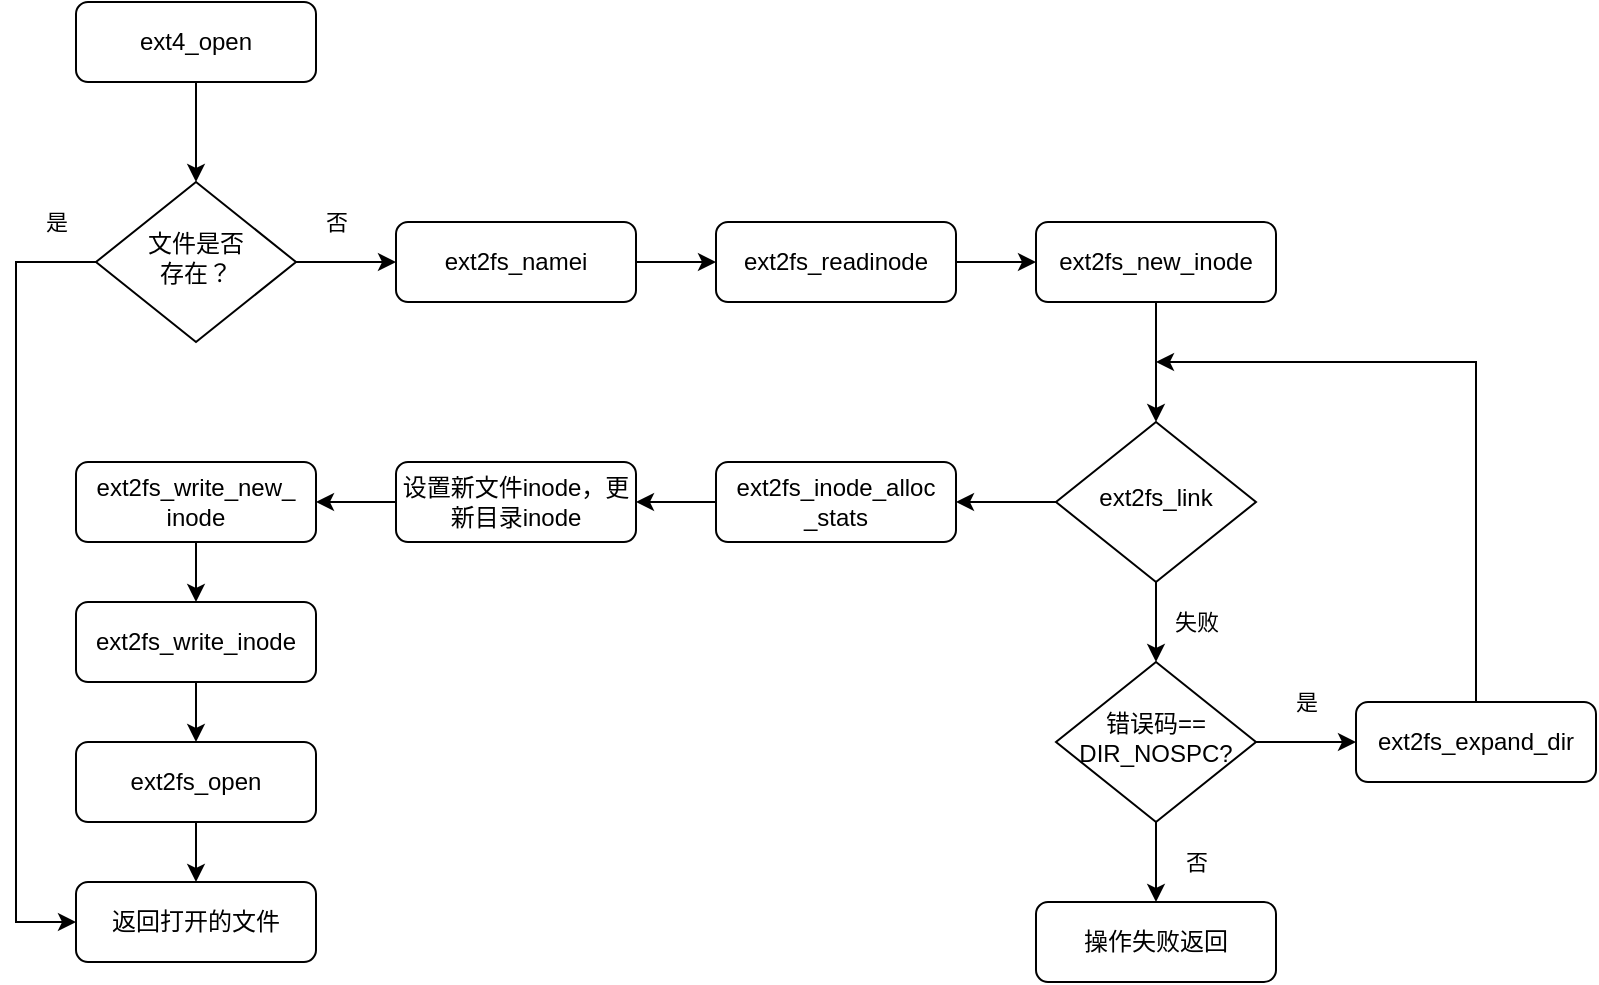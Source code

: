 <mxfile version="21.3.2" type="github">
  <diagram id="C5RBs43oDa-KdzZeNtuy" name="Page-1">
    <mxGraphModel dx="1050" dy="570" grid="1" gridSize="10" guides="1" tooltips="1" connect="1" arrows="1" fold="1" page="1" pageScale="1" pageWidth="500" pageHeight="300" math="0" shadow="0">
      <root>
        <mxCell id="WIyWlLk6GJQsqaUBKTNV-0" />
        <mxCell id="WIyWlLk6GJQsqaUBKTNV-1" parent="WIyWlLk6GJQsqaUBKTNV-0" />
        <mxCell id="37cyVDTIAajDvD5pcmCs-42" value="" style="group;movable=1;resizable=1;rotatable=1;deletable=1;editable=1;locked=0;connectable=1;" vertex="1" connectable="0" parent="WIyWlLk6GJQsqaUBKTNV-1">
          <mxGeometry x="110" y="70" width="790" height="490" as="geometry" />
        </mxCell>
        <mxCell id="WIyWlLk6GJQsqaUBKTNV-3" value="ext4_open" style="rounded=1;whiteSpace=wrap;html=1;fontSize=12;glass=0;strokeWidth=1;shadow=0;movable=1;resizable=1;rotatable=1;deletable=1;editable=1;locked=0;connectable=1;" parent="37cyVDTIAajDvD5pcmCs-42" vertex="1">
          <mxGeometry x="30" width="120" height="40" as="geometry" />
        </mxCell>
        <mxCell id="WIyWlLk6GJQsqaUBKTNV-6" value="文件是否&lt;br&gt;存在？" style="rhombus;whiteSpace=wrap;html=1;shadow=0;fontFamily=Helvetica;fontSize=12;align=center;strokeWidth=1;spacing=6;spacingTop=-4;movable=1;resizable=1;rotatable=1;deletable=1;editable=1;locked=0;connectable=1;" parent="37cyVDTIAajDvD5pcmCs-42" vertex="1">
          <mxGeometry x="40" y="90" width="100" height="80" as="geometry" />
        </mxCell>
        <mxCell id="37cyVDTIAajDvD5pcmCs-15" value="" style="edgeStyle=orthogonalEdgeStyle;rounded=0;orthogonalLoop=1;jettySize=auto;html=1;movable=1;resizable=1;rotatable=1;deletable=1;editable=1;locked=0;connectable=1;" edge="1" parent="37cyVDTIAajDvD5pcmCs-42" source="WIyWlLk6GJQsqaUBKTNV-3" target="WIyWlLk6GJQsqaUBKTNV-6">
          <mxGeometry relative="1" as="geometry" />
        </mxCell>
        <mxCell id="WIyWlLk6GJQsqaUBKTNV-7" value="ext2fs_namei" style="rounded=1;whiteSpace=wrap;html=1;fontSize=12;glass=0;strokeWidth=1;shadow=0;movable=1;resizable=1;rotatable=1;deletable=1;editable=1;locked=0;connectable=1;" parent="37cyVDTIAajDvD5pcmCs-42" vertex="1">
          <mxGeometry x="190" y="110" width="120" height="40" as="geometry" />
        </mxCell>
        <mxCell id="37cyVDTIAajDvD5pcmCs-14" value="否" style="edgeStyle=orthogonalEdgeStyle;rounded=0;orthogonalLoop=1;jettySize=auto;html=1;movable=1;resizable=1;rotatable=1;deletable=1;editable=1;locked=0;connectable=1;" edge="1" parent="37cyVDTIAajDvD5pcmCs-42" source="WIyWlLk6GJQsqaUBKTNV-6" target="WIyWlLk6GJQsqaUBKTNV-7">
          <mxGeometry x="-0.2" y="20" relative="1" as="geometry">
            <mxPoint as="offset" />
          </mxGeometry>
        </mxCell>
        <mxCell id="37cyVDTIAajDvD5pcmCs-1" value="ext2fs_readinode" style="rounded=1;whiteSpace=wrap;html=1;fontSize=12;glass=0;strokeWidth=1;shadow=0;movable=1;resizable=1;rotatable=1;deletable=1;editable=1;locked=0;connectable=1;" vertex="1" parent="37cyVDTIAajDvD5pcmCs-42">
          <mxGeometry x="350" y="110" width="120" height="40" as="geometry" />
        </mxCell>
        <mxCell id="37cyVDTIAajDvD5pcmCs-2" value="" style="edgeStyle=orthogonalEdgeStyle;rounded=0;orthogonalLoop=1;jettySize=auto;html=1;movable=1;resizable=1;rotatable=1;deletable=1;editable=1;locked=0;connectable=1;" edge="1" parent="37cyVDTIAajDvD5pcmCs-42" source="WIyWlLk6GJQsqaUBKTNV-7" target="37cyVDTIAajDvD5pcmCs-1">
          <mxGeometry relative="1" as="geometry" />
        </mxCell>
        <mxCell id="37cyVDTIAajDvD5pcmCs-5" value="ext2fs_new_inode" style="rounded=1;whiteSpace=wrap;html=1;fontSize=12;glass=0;strokeWidth=1;shadow=0;movable=1;resizable=1;rotatable=1;deletable=1;editable=1;locked=0;connectable=1;" vertex="1" parent="37cyVDTIAajDvD5pcmCs-42">
          <mxGeometry x="510" y="110" width="120" height="40" as="geometry" />
        </mxCell>
        <mxCell id="37cyVDTIAajDvD5pcmCs-6" value="" style="edgeStyle=orthogonalEdgeStyle;rounded=0;orthogonalLoop=1;jettySize=auto;html=1;movable=1;resizable=1;rotatable=1;deletable=1;editable=1;locked=0;connectable=1;" edge="1" parent="37cyVDTIAajDvD5pcmCs-42" source="37cyVDTIAajDvD5pcmCs-1" target="37cyVDTIAajDvD5pcmCs-5">
          <mxGeometry relative="1" as="geometry" />
        </mxCell>
        <mxCell id="37cyVDTIAajDvD5pcmCs-9" value="ext2fs_link" style="rhombus;whiteSpace=wrap;html=1;shadow=0;fontFamily=Helvetica;fontSize=12;align=center;strokeWidth=1;spacing=6;spacingTop=-4;movable=1;resizable=1;rotatable=1;deletable=1;editable=1;locked=0;connectable=1;" vertex="1" parent="37cyVDTIAajDvD5pcmCs-42">
          <mxGeometry x="520" y="210" width="100" height="80" as="geometry" />
        </mxCell>
        <mxCell id="37cyVDTIAajDvD5pcmCs-30" value="" style="edgeStyle=orthogonalEdgeStyle;rounded=0;orthogonalLoop=1;jettySize=auto;html=1;movable=1;resizable=1;rotatable=1;deletable=1;editable=1;locked=0;connectable=1;" edge="1" parent="37cyVDTIAajDvD5pcmCs-42" source="37cyVDTIAajDvD5pcmCs-5" target="37cyVDTIAajDvD5pcmCs-9">
          <mxGeometry relative="1" as="geometry" />
        </mxCell>
        <mxCell id="37cyVDTIAajDvD5pcmCs-19" value="错误码==&lt;br&gt;DIR_NOSPC?" style="rhombus;whiteSpace=wrap;html=1;shadow=0;fontFamily=Helvetica;fontSize=12;align=center;strokeWidth=1;spacing=6;spacingTop=-4;movable=1;resizable=1;rotatable=1;deletable=1;editable=1;locked=0;connectable=1;" vertex="1" parent="37cyVDTIAajDvD5pcmCs-42">
          <mxGeometry x="520" y="330" width="100" height="80" as="geometry" />
        </mxCell>
        <mxCell id="37cyVDTIAajDvD5pcmCs-20" value="失败" style="edgeStyle=orthogonalEdgeStyle;rounded=0;orthogonalLoop=1;jettySize=auto;html=1;movable=1;resizable=1;rotatable=1;deletable=1;editable=1;locked=0;connectable=1;" edge="1" parent="37cyVDTIAajDvD5pcmCs-42" source="37cyVDTIAajDvD5pcmCs-9" target="37cyVDTIAajDvD5pcmCs-19">
          <mxGeometry y="20" relative="1" as="geometry">
            <mxPoint as="offset" />
          </mxGeometry>
        </mxCell>
        <mxCell id="37cyVDTIAajDvD5pcmCs-21" value="操作失败返回" style="rounded=1;whiteSpace=wrap;html=1;fontSize=12;glass=0;strokeWidth=1;shadow=0;movable=1;resizable=1;rotatable=1;deletable=1;editable=1;locked=0;connectable=1;" vertex="1" parent="37cyVDTIAajDvD5pcmCs-42">
          <mxGeometry x="510" y="450" width="120" height="40" as="geometry" />
        </mxCell>
        <mxCell id="37cyVDTIAajDvD5pcmCs-22" value="否" style="edgeStyle=orthogonalEdgeStyle;rounded=0;orthogonalLoop=1;jettySize=auto;html=1;movable=1;resizable=1;rotatable=1;deletable=1;editable=1;locked=0;connectable=1;" edge="1" parent="37cyVDTIAajDvD5pcmCs-42" source="37cyVDTIAajDvD5pcmCs-19" target="37cyVDTIAajDvD5pcmCs-21">
          <mxGeometry y="20" relative="1" as="geometry">
            <mxPoint as="offset" />
          </mxGeometry>
        </mxCell>
        <mxCell id="37cyVDTIAajDvD5pcmCs-26" style="edgeStyle=orthogonalEdgeStyle;rounded=0;orthogonalLoop=1;jettySize=auto;html=1;exitX=0.5;exitY=0;exitDx=0;exitDy=0;movable=1;resizable=1;rotatable=1;deletable=1;editable=1;locked=0;connectable=1;" edge="1" parent="37cyVDTIAajDvD5pcmCs-42" source="37cyVDTIAajDvD5pcmCs-23">
          <mxGeometry relative="1" as="geometry">
            <mxPoint x="570" y="180" as="targetPoint" />
            <Array as="points">
              <mxPoint x="730" y="180" />
            </Array>
          </mxGeometry>
        </mxCell>
        <mxCell id="37cyVDTIAajDvD5pcmCs-23" value="ext2fs_expand_dir" style="rounded=1;whiteSpace=wrap;html=1;fontSize=12;glass=0;strokeWidth=1;shadow=0;movable=1;resizable=1;rotatable=1;deletable=1;editable=1;locked=0;connectable=1;" vertex="1" parent="37cyVDTIAajDvD5pcmCs-42">
          <mxGeometry x="670" y="350" width="120" height="40" as="geometry" />
        </mxCell>
        <mxCell id="37cyVDTIAajDvD5pcmCs-24" value="是" style="edgeStyle=orthogonalEdgeStyle;rounded=0;orthogonalLoop=1;jettySize=auto;html=1;movable=1;resizable=1;rotatable=1;deletable=1;editable=1;locked=0;connectable=1;" edge="1" parent="37cyVDTIAajDvD5pcmCs-42" source="37cyVDTIAajDvD5pcmCs-19" target="37cyVDTIAajDvD5pcmCs-23">
          <mxGeometry y="20" relative="1" as="geometry">
            <Array as="points">
              <mxPoint x="630" y="370" />
              <mxPoint x="630" y="370" />
            </Array>
            <mxPoint as="offset" />
          </mxGeometry>
        </mxCell>
        <mxCell id="37cyVDTIAajDvD5pcmCs-27" value="ext2fs_inode_alloc&lt;br&gt;_stats" style="rounded=1;whiteSpace=wrap;html=1;fontSize=12;glass=0;strokeWidth=1;shadow=0;movable=1;resizable=1;rotatable=1;deletable=1;editable=1;locked=0;connectable=1;" vertex="1" parent="37cyVDTIAajDvD5pcmCs-42">
          <mxGeometry x="350" y="230" width="120" height="40" as="geometry" />
        </mxCell>
        <mxCell id="37cyVDTIAajDvD5pcmCs-29" value="" style="edgeStyle=orthogonalEdgeStyle;rounded=0;orthogonalLoop=1;jettySize=auto;html=1;movable=1;resizable=1;rotatable=1;deletable=1;editable=1;locked=0;connectable=1;" edge="1" parent="37cyVDTIAajDvD5pcmCs-42" source="37cyVDTIAajDvD5pcmCs-9" target="37cyVDTIAajDvD5pcmCs-27">
          <mxGeometry relative="1" as="geometry" />
        </mxCell>
        <mxCell id="37cyVDTIAajDvD5pcmCs-31" value="设置新文件inode，更新目录inode" style="rounded=1;whiteSpace=wrap;html=1;fontSize=12;glass=0;strokeWidth=1;shadow=0;movable=1;resizable=1;rotatable=1;deletable=1;editable=1;locked=0;connectable=1;" vertex="1" parent="37cyVDTIAajDvD5pcmCs-42">
          <mxGeometry x="190" y="230" width="120" height="40" as="geometry" />
        </mxCell>
        <mxCell id="37cyVDTIAajDvD5pcmCs-32" value="" style="edgeStyle=orthogonalEdgeStyle;rounded=0;orthogonalLoop=1;jettySize=auto;html=1;movable=1;resizable=1;rotatable=1;deletable=1;editable=1;locked=0;connectable=1;" edge="1" parent="37cyVDTIAajDvD5pcmCs-42" source="37cyVDTIAajDvD5pcmCs-27" target="37cyVDTIAajDvD5pcmCs-31">
          <mxGeometry relative="1" as="geometry" />
        </mxCell>
        <mxCell id="37cyVDTIAajDvD5pcmCs-33" value="ext2fs_write_new_&lt;br&gt;inode" style="rounded=1;whiteSpace=wrap;html=1;fontSize=12;glass=0;strokeWidth=1;shadow=0;movable=1;resizable=1;rotatable=1;deletable=1;editable=1;locked=0;connectable=1;" vertex="1" parent="37cyVDTIAajDvD5pcmCs-42">
          <mxGeometry x="30" y="230" width="120" height="40" as="geometry" />
        </mxCell>
        <mxCell id="37cyVDTIAajDvD5pcmCs-34" value="" style="edgeStyle=orthogonalEdgeStyle;rounded=0;orthogonalLoop=1;jettySize=auto;html=1;movable=1;resizable=1;rotatable=1;deletable=1;editable=1;locked=0;connectable=1;" edge="1" parent="37cyVDTIAajDvD5pcmCs-42" source="37cyVDTIAajDvD5pcmCs-31" target="37cyVDTIAajDvD5pcmCs-33">
          <mxGeometry relative="1" as="geometry" />
        </mxCell>
        <mxCell id="37cyVDTIAajDvD5pcmCs-35" value="ext2fs_write_inode" style="rounded=1;whiteSpace=wrap;html=1;fontSize=12;glass=0;strokeWidth=1;shadow=0;movable=1;resizable=1;rotatable=1;deletable=1;editable=1;locked=0;connectable=1;" vertex="1" parent="37cyVDTIAajDvD5pcmCs-42">
          <mxGeometry x="30" y="300" width="120" height="40" as="geometry" />
        </mxCell>
        <mxCell id="37cyVDTIAajDvD5pcmCs-36" value="" style="edgeStyle=orthogonalEdgeStyle;rounded=0;orthogonalLoop=1;jettySize=auto;html=1;movable=1;resizable=1;rotatable=1;deletable=1;editable=1;locked=0;connectable=1;" edge="1" parent="37cyVDTIAajDvD5pcmCs-42" source="37cyVDTIAajDvD5pcmCs-33" target="37cyVDTIAajDvD5pcmCs-35">
          <mxGeometry relative="1" as="geometry" />
        </mxCell>
        <mxCell id="37cyVDTIAajDvD5pcmCs-37" value="ext2fs_open&lt;br&gt;" style="rounded=1;whiteSpace=wrap;html=1;fontSize=12;glass=0;strokeWidth=1;shadow=0;movable=1;resizable=1;rotatable=1;deletable=1;editable=1;locked=0;connectable=1;" vertex="1" parent="37cyVDTIAajDvD5pcmCs-42">
          <mxGeometry x="30" y="370" width="120" height="40" as="geometry" />
        </mxCell>
        <mxCell id="37cyVDTIAajDvD5pcmCs-38" value="" style="edgeStyle=orthogonalEdgeStyle;rounded=0;orthogonalLoop=1;jettySize=auto;html=1;movable=1;resizable=1;rotatable=1;deletable=1;editable=1;locked=0;connectable=1;" edge="1" parent="37cyVDTIAajDvD5pcmCs-42" source="37cyVDTIAajDvD5pcmCs-35" target="37cyVDTIAajDvD5pcmCs-37">
          <mxGeometry relative="1" as="geometry" />
        </mxCell>
        <mxCell id="37cyVDTIAajDvD5pcmCs-39" value="返回打开的文件" style="rounded=1;whiteSpace=wrap;html=1;fontSize=12;glass=0;strokeWidth=1;shadow=0;movable=1;resizable=1;rotatable=1;deletable=1;editable=1;locked=0;connectable=1;" vertex="1" parent="37cyVDTIAajDvD5pcmCs-42">
          <mxGeometry x="30" y="440" width="120" height="40" as="geometry" />
        </mxCell>
        <mxCell id="37cyVDTIAajDvD5pcmCs-41" value="是" style="edgeStyle=orthogonalEdgeStyle;rounded=0;orthogonalLoop=1;jettySize=auto;html=1;exitX=0;exitY=0.5;exitDx=0;exitDy=0;entryX=0;entryY=0.5;entryDx=0;entryDy=0;movable=1;resizable=1;rotatable=1;deletable=1;editable=1;locked=0;connectable=1;" edge="1" parent="37cyVDTIAajDvD5pcmCs-42" source="WIyWlLk6GJQsqaUBKTNV-6" target="37cyVDTIAajDvD5pcmCs-39">
          <mxGeometry x="-0.9" y="-20" relative="1" as="geometry">
            <mxPoint x="10" y="450" as="targetPoint" />
            <Array as="points">
              <mxPoint y="130" />
              <mxPoint y="460" />
            </Array>
            <mxPoint as="offset" />
          </mxGeometry>
        </mxCell>
        <mxCell id="37cyVDTIAajDvD5pcmCs-40" value="" style="edgeStyle=orthogonalEdgeStyle;rounded=0;orthogonalLoop=1;jettySize=auto;html=1;movable=1;resizable=1;rotatable=1;deletable=1;editable=1;locked=0;connectable=1;" edge="1" parent="37cyVDTIAajDvD5pcmCs-42" source="37cyVDTIAajDvD5pcmCs-37" target="37cyVDTIAajDvD5pcmCs-39">
          <mxGeometry relative="1" as="geometry" />
        </mxCell>
      </root>
    </mxGraphModel>
  </diagram>
</mxfile>
